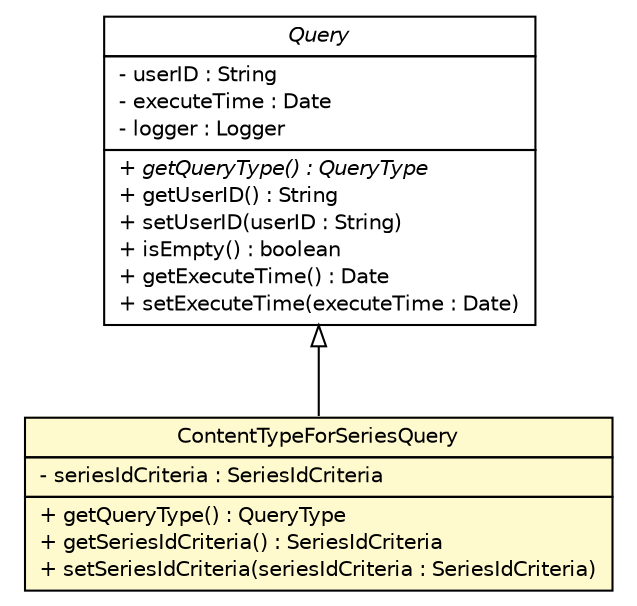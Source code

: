 #!/usr/local/bin/dot
#
# Class diagram 
# Generated by UmlGraph version 4.8 (http://www.spinellis.gr/sw/umlgraph)
#

digraph G {
	edge [fontname="Helvetica",fontsize=10,labelfontname="Helvetica",labelfontsize=10];
	node [fontname="Helvetica",fontsize=10,shape=plaintext];
	// gov.nih.nci.ncia.query.ContentTypeForSeriesQuery
	c43347 [label=<<table border="0" cellborder="1" cellspacing="0" cellpadding="2" port="p" bgcolor="lemonChiffon" href="./ContentTypeForSeriesQuery.html">
		<tr><td><table border="0" cellspacing="0" cellpadding="1">
			<tr><td> ContentTypeForSeriesQuery </td></tr>
		</table></td></tr>
		<tr><td><table border="0" cellspacing="0" cellpadding="1">
			<tr><td align="left"> - seriesIdCriteria : SeriesIdCriteria </td></tr>
		</table></td></tr>
		<tr><td><table border="0" cellspacing="0" cellpadding="1">
			<tr><td align="left"> + getQueryType() : QueryType </td></tr>
			<tr><td align="left"> + getSeriesIdCriteria() : SeriesIdCriteria </td></tr>
			<tr><td align="left"> + setSeriesIdCriteria(seriesIdCriteria : SeriesIdCriteria) </td></tr>
		</table></td></tr>
		</table>>, fontname="Helvetica", fontcolor="black", fontsize=10.0];
	// gov.nih.nci.ncia.query.Query
	c43355 [label=<<table border="0" cellborder="1" cellspacing="0" cellpadding="2" port="p" href="./Query.html">
		<tr><td><table border="0" cellspacing="0" cellpadding="1">
			<tr><td><font face="Helvetica-Oblique"> Query </font></td></tr>
		</table></td></tr>
		<tr><td><table border="0" cellspacing="0" cellpadding="1">
			<tr><td align="left"> - userID : String </td></tr>
			<tr><td align="left"> - executeTime : Date </td></tr>
			<tr><td align="left"> - logger : Logger </td></tr>
		</table></td></tr>
		<tr><td><table border="0" cellspacing="0" cellpadding="1">
			<tr><td align="left"><font face="Helvetica-Oblique" point-size="10.0"> + getQueryType() : QueryType </font></td></tr>
			<tr><td align="left"> + getUserID() : String </td></tr>
			<tr><td align="left"> + setUserID(userID : String) </td></tr>
			<tr><td align="left"> + isEmpty() : boolean </td></tr>
			<tr><td align="left"> + getExecuteTime() : Date </td></tr>
			<tr><td align="left"> + setExecuteTime(executeTime : Date) </td></tr>
		</table></td></tr>
		</table>>, fontname="Helvetica", fontcolor="black", fontsize=10.0];
	//gov.nih.nci.ncia.query.ContentTypeForSeriesQuery extends gov.nih.nci.ncia.query.Query
	c43355:p -> c43347:p [dir=back,arrowtail=empty];
}


